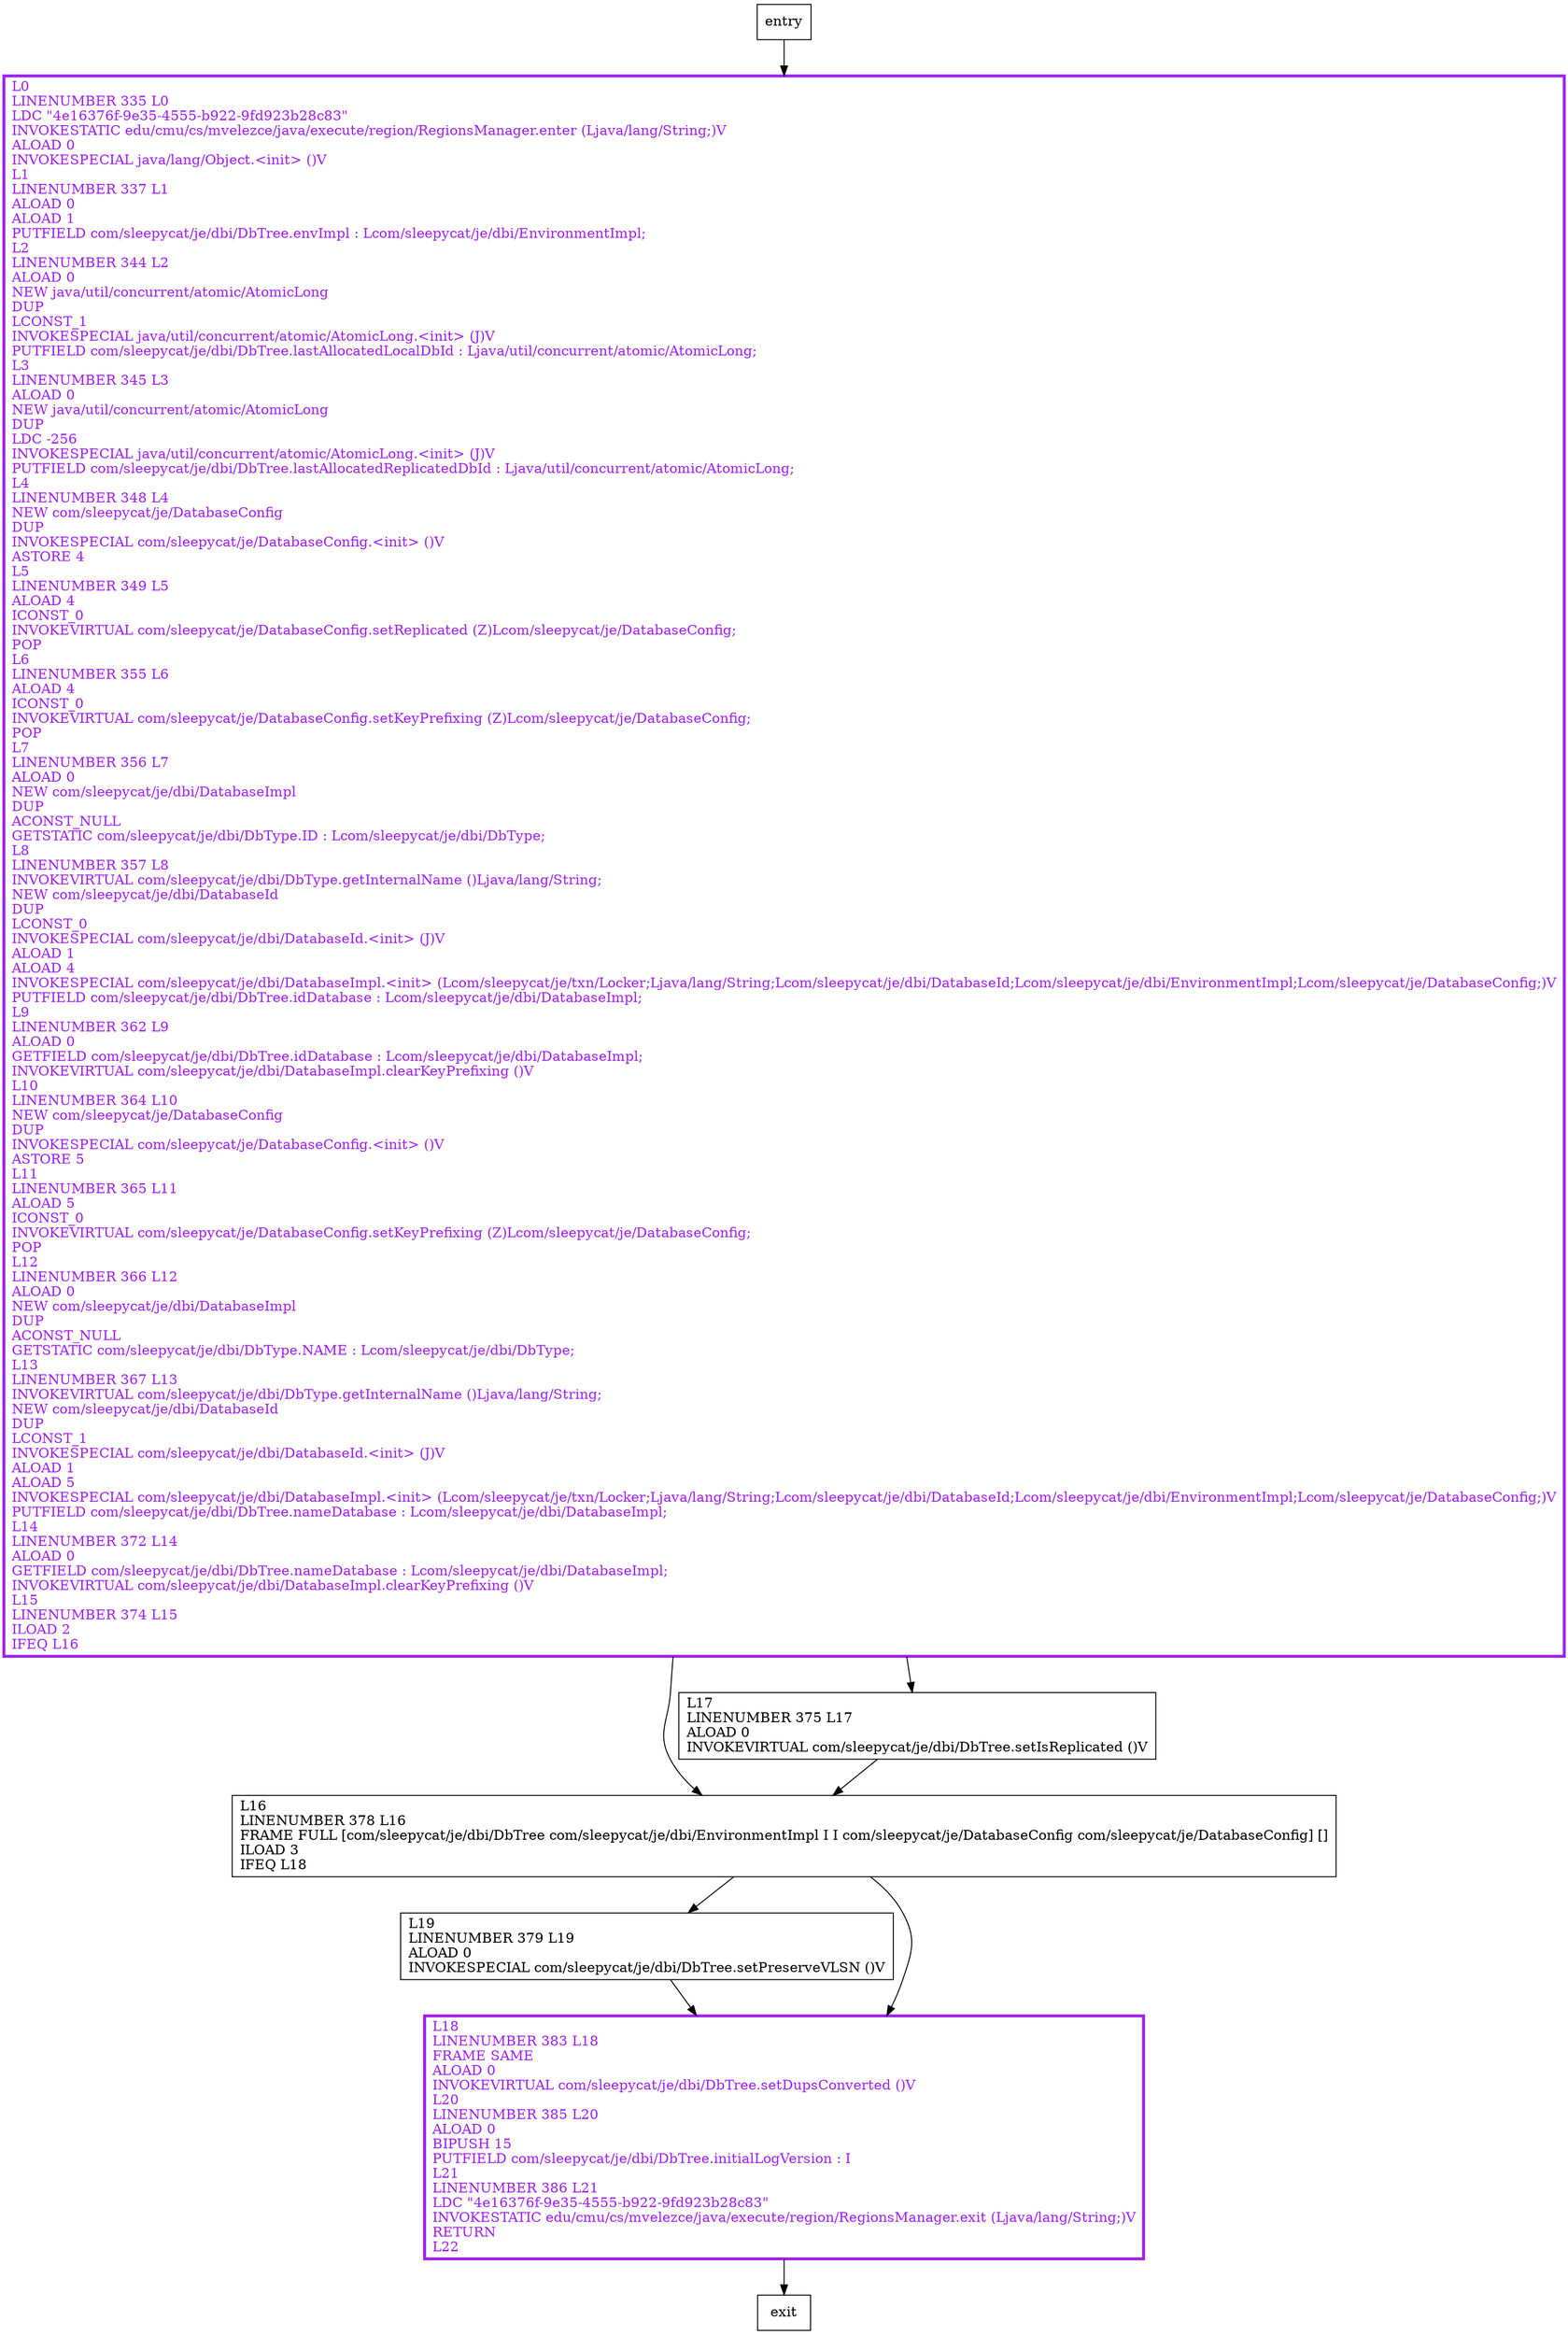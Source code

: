 digraph <init> {
node [shape=record];
1217333513 [label="L19\lLINENUMBER 379 L19\lALOAD 0\lINVOKESPECIAL com/sleepycat/je/dbi/DbTree.setPreserveVLSN ()V\l"];
1668990586 [label="L0\lLINENUMBER 335 L0\lLDC \"4e16376f-9e35-4555-b922-9fd923b28c83\"\lINVOKESTATIC edu/cmu/cs/mvelezce/java/execute/region/RegionsManager.enter (Ljava/lang/String;)V\lALOAD 0\lINVOKESPECIAL java/lang/Object.\<init\> ()V\lL1\lLINENUMBER 337 L1\lALOAD 0\lALOAD 1\lPUTFIELD com/sleepycat/je/dbi/DbTree.envImpl : Lcom/sleepycat/je/dbi/EnvironmentImpl;\lL2\lLINENUMBER 344 L2\lALOAD 0\lNEW java/util/concurrent/atomic/AtomicLong\lDUP\lLCONST_1\lINVOKESPECIAL java/util/concurrent/atomic/AtomicLong.\<init\> (J)V\lPUTFIELD com/sleepycat/je/dbi/DbTree.lastAllocatedLocalDbId : Ljava/util/concurrent/atomic/AtomicLong;\lL3\lLINENUMBER 345 L3\lALOAD 0\lNEW java/util/concurrent/atomic/AtomicLong\lDUP\lLDC -256\lINVOKESPECIAL java/util/concurrent/atomic/AtomicLong.\<init\> (J)V\lPUTFIELD com/sleepycat/je/dbi/DbTree.lastAllocatedReplicatedDbId : Ljava/util/concurrent/atomic/AtomicLong;\lL4\lLINENUMBER 348 L4\lNEW com/sleepycat/je/DatabaseConfig\lDUP\lINVOKESPECIAL com/sleepycat/je/DatabaseConfig.\<init\> ()V\lASTORE 4\lL5\lLINENUMBER 349 L5\lALOAD 4\lICONST_0\lINVOKEVIRTUAL com/sleepycat/je/DatabaseConfig.setReplicated (Z)Lcom/sleepycat/je/DatabaseConfig;\lPOP\lL6\lLINENUMBER 355 L6\lALOAD 4\lICONST_0\lINVOKEVIRTUAL com/sleepycat/je/DatabaseConfig.setKeyPrefixing (Z)Lcom/sleepycat/je/DatabaseConfig;\lPOP\lL7\lLINENUMBER 356 L7\lALOAD 0\lNEW com/sleepycat/je/dbi/DatabaseImpl\lDUP\lACONST_NULL\lGETSTATIC com/sleepycat/je/dbi/DbType.ID : Lcom/sleepycat/je/dbi/DbType;\lL8\lLINENUMBER 357 L8\lINVOKEVIRTUAL com/sleepycat/je/dbi/DbType.getInternalName ()Ljava/lang/String;\lNEW com/sleepycat/je/dbi/DatabaseId\lDUP\lLCONST_0\lINVOKESPECIAL com/sleepycat/je/dbi/DatabaseId.\<init\> (J)V\lALOAD 1\lALOAD 4\lINVOKESPECIAL com/sleepycat/je/dbi/DatabaseImpl.\<init\> (Lcom/sleepycat/je/txn/Locker;Ljava/lang/String;Lcom/sleepycat/je/dbi/DatabaseId;Lcom/sleepycat/je/dbi/EnvironmentImpl;Lcom/sleepycat/je/DatabaseConfig;)V\lPUTFIELD com/sleepycat/je/dbi/DbTree.idDatabase : Lcom/sleepycat/je/dbi/DatabaseImpl;\lL9\lLINENUMBER 362 L9\lALOAD 0\lGETFIELD com/sleepycat/je/dbi/DbTree.idDatabase : Lcom/sleepycat/je/dbi/DatabaseImpl;\lINVOKEVIRTUAL com/sleepycat/je/dbi/DatabaseImpl.clearKeyPrefixing ()V\lL10\lLINENUMBER 364 L10\lNEW com/sleepycat/je/DatabaseConfig\lDUP\lINVOKESPECIAL com/sleepycat/je/DatabaseConfig.\<init\> ()V\lASTORE 5\lL11\lLINENUMBER 365 L11\lALOAD 5\lICONST_0\lINVOKEVIRTUAL com/sleepycat/je/DatabaseConfig.setKeyPrefixing (Z)Lcom/sleepycat/je/DatabaseConfig;\lPOP\lL12\lLINENUMBER 366 L12\lALOAD 0\lNEW com/sleepycat/je/dbi/DatabaseImpl\lDUP\lACONST_NULL\lGETSTATIC com/sleepycat/je/dbi/DbType.NAME : Lcom/sleepycat/je/dbi/DbType;\lL13\lLINENUMBER 367 L13\lINVOKEVIRTUAL com/sleepycat/je/dbi/DbType.getInternalName ()Ljava/lang/String;\lNEW com/sleepycat/je/dbi/DatabaseId\lDUP\lLCONST_1\lINVOKESPECIAL com/sleepycat/je/dbi/DatabaseId.\<init\> (J)V\lALOAD 1\lALOAD 5\lINVOKESPECIAL com/sleepycat/je/dbi/DatabaseImpl.\<init\> (Lcom/sleepycat/je/txn/Locker;Ljava/lang/String;Lcom/sleepycat/je/dbi/DatabaseId;Lcom/sleepycat/je/dbi/EnvironmentImpl;Lcom/sleepycat/je/DatabaseConfig;)V\lPUTFIELD com/sleepycat/je/dbi/DbTree.nameDatabase : Lcom/sleepycat/je/dbi/DatabaseImpl;\lL14\lLINENUMBER 372 L14\lALOAD 0\lGETFIELD com/sleepycat/je/dbi/DbTree.nameDatabase : Lcom/sleepycat/je/dbi/DatabaseImpl;\lINVOKEVIRTUAL com/sleepycat/je/dbi/DatabaseImpl.clearKeyPrefixing ()V\lL15\lLINENUMBER 374 L15\lILOAD 2\lIFEQ L16\l"];
199516048 [label="L16\lLINENUMBER 378 L16\lFRAME FULL [com/sleepycat/je/dbi/DbTree com/sleepycat/je/dbi/EnvironmentImpl I I com/sleepycat/je/DatabaseConfig com/sleepycat/je/DatabaseConfig] []\lILOAD 3\lIFEQ L18\l"];
870495586 [label="L17\lLINENUMBER 375 L17\lALOAD 0\lINVOKEVIRTUAL com/sleepycat/je/dbi/DbTree.setIsReplicated ()V\l"];
2104713076 [label="L18\lLINENUMBER 383 L18\lFRAME SAME\lALOAD 0\lINVOKEVIRTUAL com/sleepycat/je/dbi/DbTree.setDupsConverted ()V\lL20\lLINENUMBER 385 L20\lALOAD 0\lBIPUSH 15\lPUTFIELD com/sleepycat/je/dbi/DbTree.initialLogVersion : I\lL21\lLINENUMBER 386 L21\lLDC \"4e16376f-9e35-4555-b922-9fd923b28c83\"\lINVOKESTATIC edu/cmu/cs/mvelezce/java/execute/region/RegionsManager.exit (Ljava/lang/String;)V\lRETURN\lL22\l"];
entry;
exit;
entry -> 1668990586
1217333513 -> 2104713076
1668990586 -> 199516048
1668990586 -> 870495586
199516048 -> 1217333513
199516048 -> 2104713076
870495586 -> 199516048
2104713076 -> exit
1668990586[fontcolor="purple", penwidth=3, color="purple"];
2104713076[fontcolor="purple", penwidth=3, color="purple"];
}
